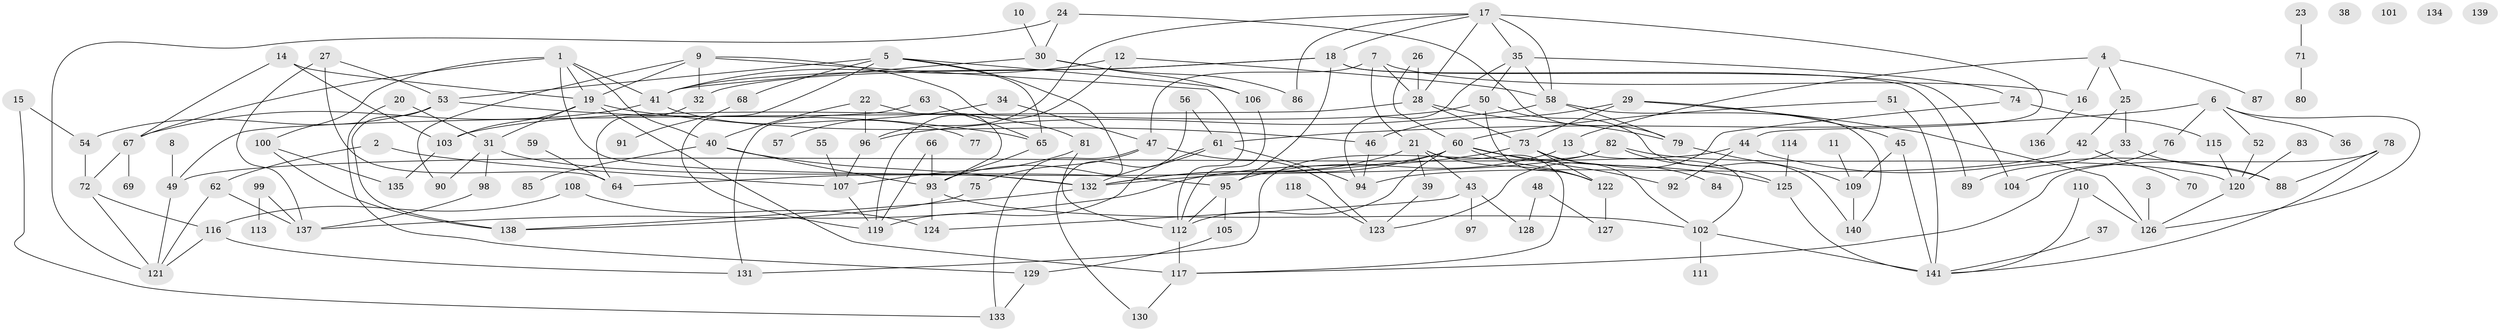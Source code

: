 // Generated by graph-tools (version 1.1) at 2025/00/03/09/25 03:00:41]
// undirected, 141 vertices, 221 edges
graph export_dot {
graph [start="1"]
  node [color=gray90,style=filled];
  1;
  2;
  3;
  4;
  5;
  6;
  7;
  8;
  9;
  10;
  11;
  12;
  13;
  14;
  15;
  16;
  17;
  18;
  19;
  20;
  21;
  22;
  23;
  24;
  25;
  26;
  27;
  28;
  29;
  30;
  31;
  32;
  33;
  34;
  35;
  36;
  37;
  38;
  39;
  40;
  41;
  42;
  43;
  44;
  45;
  46;
  47;
  48;
  49;
  50;
  51;
  52;
  53;
  54;
  55;
  56;
  57;
  58;
  59;
  60;
  61;
  62;
  63;
  64;
  65;
  66;
  67;
  68;
  69;
  70;
  71;
  72;
  73;
  74;
  75;
  76;
  77;
  78;
  79;
  80;
  81;
  82;
  83;
  84;
  85;
  86;
  87;
  88;
  89;
  90;
  91;
  92;
  93;
  94;
  95;
  96;
  97;
  98;
  99;
  100;
  101;
  102;
  103;
  104;
  105;
  106;
  107;
  108;
  109;
  110;
  111;
  112;
  113;
  114;
  115;
  116;
  117;
  118;
  119;
  120;
  121;
  122;
  123;
  124;
  125;
  126;
  127;
  128;
  129;
  130;
  131;
  132;
  133;
  134;
  135;
  136;
  137;
  138;
  139;
  140;
  141;
  1 -- 19;
  1 -- 40;
  1 -- 41;
  1 -- 67;
  1 -- 100;
  1 -- 132;
  2 -- 62;
  2 -- 107;
  3 -- 126;
  4 -- 13;
  4 -- 16;
  4 -- 25;
  4 -- 87;
  5 -- 53;
  5 -- 65;
  5 -- 68;
  5 -- 93;
  5 -- 106;
  5 -- 119;
  6 -- 36;
  6 -- 52;
  6 -- 61;
  6 -- 76;
  6 -- 126;
  7 -- 16;
  7 -- 21;
  7 -- 28;
  7 -- 47;
  8 -- 49;
  9 -- 19;
  9 -- 32;
  9 -- 81;
  9 -- 90;
  9 -- 112;
  10 -- 30;
  11 -- 109;
  12 -- 41;
  12 -- 58;
  12 -- 119;
  13 -- 95;
  13 -- 102;
  14 -- 19;
  14 -- 67;
  14 -- 103;
  15 -- 54;
  15 -- 133;
  16 -- 136;
  17 -- 18;
  17 -- 28;
  17 -- 35;
  17 -- 44;
  17 -- 58;
  17 -- 86;
  17 -- 96;
  18 -- 32;
  18 -- 41;
  18 -- 89;
  18 -- 95;
  18 -- 104;
  19 -- 31;
  19 -- 46;
  19 -- 103;
  19 -- 117;
  20 -- 31;
  20 -- 129;
  21 -- 39;
  21 -- 43;
  21 -- 117;
  21 -- 122;
  21 -- 132;
  22 -- 40;
  22 -- 93;
  22 -- 96;
  23 -- 71;
  24 -- 30;
  24 -- 79;
  24 -- 121;
  25 -- 33;
  25 -- 42;
  26 -- 28;
  26 -- 60;
  27 -- 53;
  27 -- 64;
  27 -- 137;
  28 -- 49;
  28 -- 73;
  28 -- 79;
  29 -- 45;
  29 -- 46;
  29 -- 73;
  29 -- 126;
  30 -- 41;
  30 -- 86;
  30 -- 106;
  31 -- 90;
  31 -- 95;
  31 -- 98;
  32 -- 64;
  33 -- 88;
  33 -- 89;
  34 -- 47;
  34 -- 57;
  35 -- 50;
  35 -- 58;
  35 -- 74;
  35 -- 94;
  37 -- 141;
  39 -- 123;
  40 -- 85;
  40 -- 93;
  40 -- 132;
  41 -- 67;
  41 -- 77;
  42 -- 70;
  42 -- 94;
  43 -- 97;
  43 -- 124;
  43 -- 128;
  44 -- 49;
  44 -- 88;
  44 -- 92;
  45 -- 109;
  45 -- 141;
  46 -- 94;
  47 -- 75;
  47 -- 123;
  47 -- 133;
  48 -- 127;
  48 -- 128;
  49 -- 121;
  50 -- 103;
  50 -- 122;
  50 -- 140;
  51 -- 60;
  51 -- 141;
  52 -- 120;
  53 -- 54;
  53 -- 65;
  53 -- 138;
  54 -- 72;
  55 -- 107;
  56 -- 61;
  56 -- 130;
  58 -- 79;
  58 -- 96;
  58 -- 140;
  59 -- 64;
  60 -- 64;
  60 -- 92;
  60 -- 112;
  60 -- 122;
  60 -- 125;
  60 -- 132;
  61 -- 94;
  61 -- 119;
  61 -- 132;
  62 -- 121;
  62 -- 137;
  63 -- 65;
  63 -- 131;
  65 -- 93;
  66 -- 93;
  66 -- 119;
  67 -- 69;
  67 -- 72;
  68 -- 91;
  71 -- 80;
  72 -- 116;
  72 -- 121;
  73 -- 84;
  73 -- 102;
  73 -- 122;
  73 -- 137;
  74 -- 115;
  74 -- 123;
  75 -- 138;
  76 -- 104;
  78 -- 88;
  78 -- 117;
  78 -- 141;
  79 -- 109;
  81 -- 107;
  81 -- 112;
  82 -- 120;
  82 -- 125;
  82 -- 131;
  82 -- 132;
  83 -- 120;
  93 -- 102;
  93 -- 124;
  95 -- 105;
  95 -- 112;
  96 -- 107;
  98 -- 137;
  99 -- 113;
  99 -- 137;
  100 -- 135;
  100 -- 138;
  102 -- 111;
  102 -- 141;
  103 -- 135;
  105 -- 129;
  106 -- 112;
  107 -- 119;
  108 -- 116;
  108 -- 124;
  109 -- 140;
  110 -- 126;
  110 -- 141;
  112 -- 117;
  114 -- 125;
  115 -- 120;
  116 -- 121;
  116 -- 131;
  117 -- 130;
  118 -- 123;
  120 -- 126;
  122 -- 127;
  125 -- 141;
  129 -- 133;
  132 -- 138;
}
